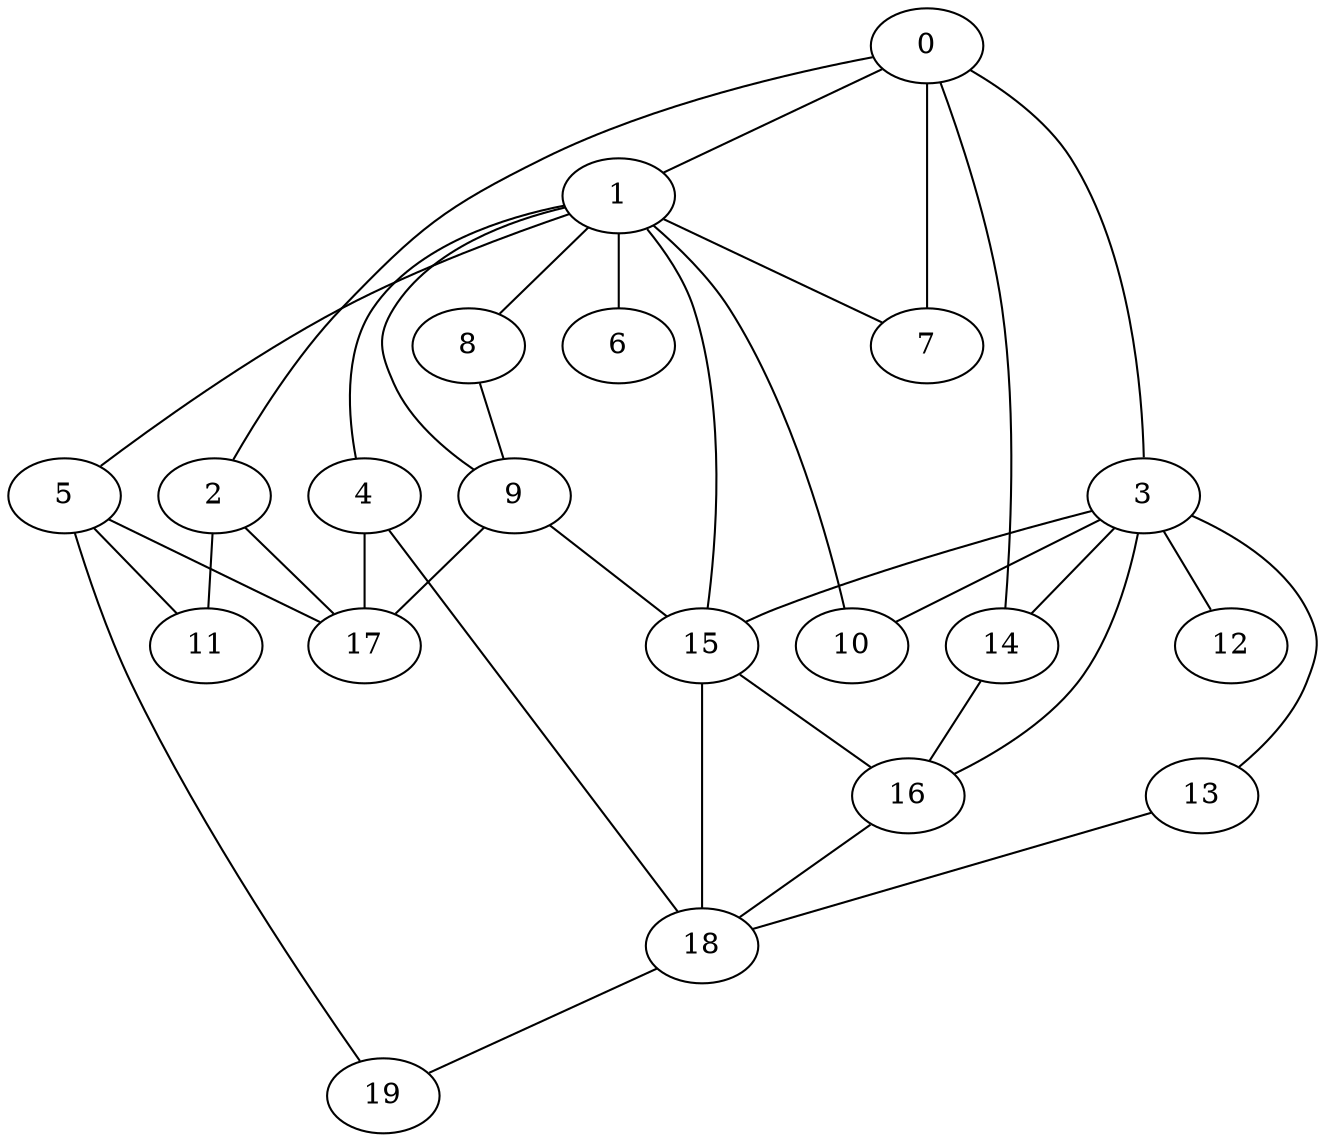 
graph graphname {
    0 -- 1
0 -- 2
0 -- 3
0 -- 7
0 -- 14
1 -- 4
1 -- 5
1 -- 6
1 -- 7
1 -- 8
1 -- 9
1 -- 10
1 -- 15
2 -- 11
2 -- 17
3 -- 12
3 -- 13
3 -- 14
3 -- 15
3 -- 16
3 -- 10
4 -- 18
4 -- 17
5 -- 19
5 -- 11
5 -- 17
8 -- 9
9 -- 15
9 -- 17
13 -- 18
14 -- 16
15 -- 18
15 -- 16
16 -- 18
18 -- 19

}
